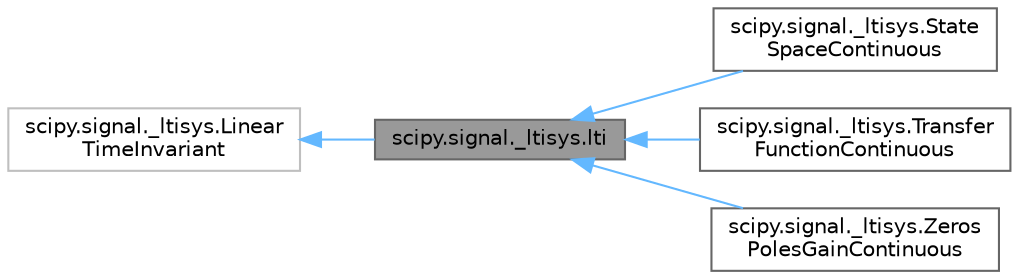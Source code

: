 digraph "scipy.signal._ltisys.lti"
{
 // LATEX_PDF_SIZE
  bgcolor="transparent";
  edge [fontname=Helvetica,fontsize=10,labelfontname=Helvetica,labelfontsize=10];
  node [fontname=Helvetica,fontsize=10,shape=box,height=0.2,width=0.4];
  rankdir="LR";
  Node1 [id="Node000001",label="scipy.signal._ltisys.lti",height=0.2,width=0.4,color="gray40", fillcolor="grey60", style="filled", fontcolor="black",tooltip=" "];
  Node2 -> Node1 [id="edge1_Node000001_Node000002",dir="back",color="steelblue1",style="solid",tooltip=" "];
  Node2 [id="Node000002",label="scipy.signal._ltisys.Linear\lTimeInvariant",height=0.2,width=0.4,color="grey75", fillcolor="white", style="filled",URL="$db/d32/classscipy_1_1signal_1_1__ltisys_1_1LinearTimeInvariant.html",tooltip=" "];
  Node1 -> Node3 [id="edge2_Node000001_Node000003",dir="back",color="steelblue1",style="solid",tooltip=" "];
  Node3 [id="Node000003",label="scipy.signal._ltisys.State\lSpaceContinuous",height=0.2,width=0.4,color="gray40", fillcolor="white", style="filled",URL="$de/d69/classscipy_1_1signal_1_1__ltisys_1_1StateSpaceContinuous.html",tooltip=" "];
  Node1 -> Node4 [id="edge3_Node000001_Node000004",dir="back",color="steelblue1",style="solid",tooltip=" "];
  Node4 [id="Node000004",label="scipy.signal._ltisys.Transfer\lFunctionContinuous",height=0.2,width=0.4,color="gray40", fillcolor="white", style="filled",URL="$dd/d20/classscipy_1_1signal_1_1__ltisys_1_1TransferFunctionContinuous.html",tooltip=" "];
  Node1 -> Node5 [id="edge4_Node000001_Node000005",dir="back",color="steelblue1",style="solid",tooltip=" "];
  Node5 [id="Node000005",label="scipy.signal._ltisys.Zeros\lPolesGainContinuous",height=0.2,width=0.4,color="gray40", fillcolor="white", style="filled",URL="$dc/dfd/classscipy_1_1signal_1_1__ltisys_1_1ZerosPolesGainContinuous.html",tooltip=" "];
}
